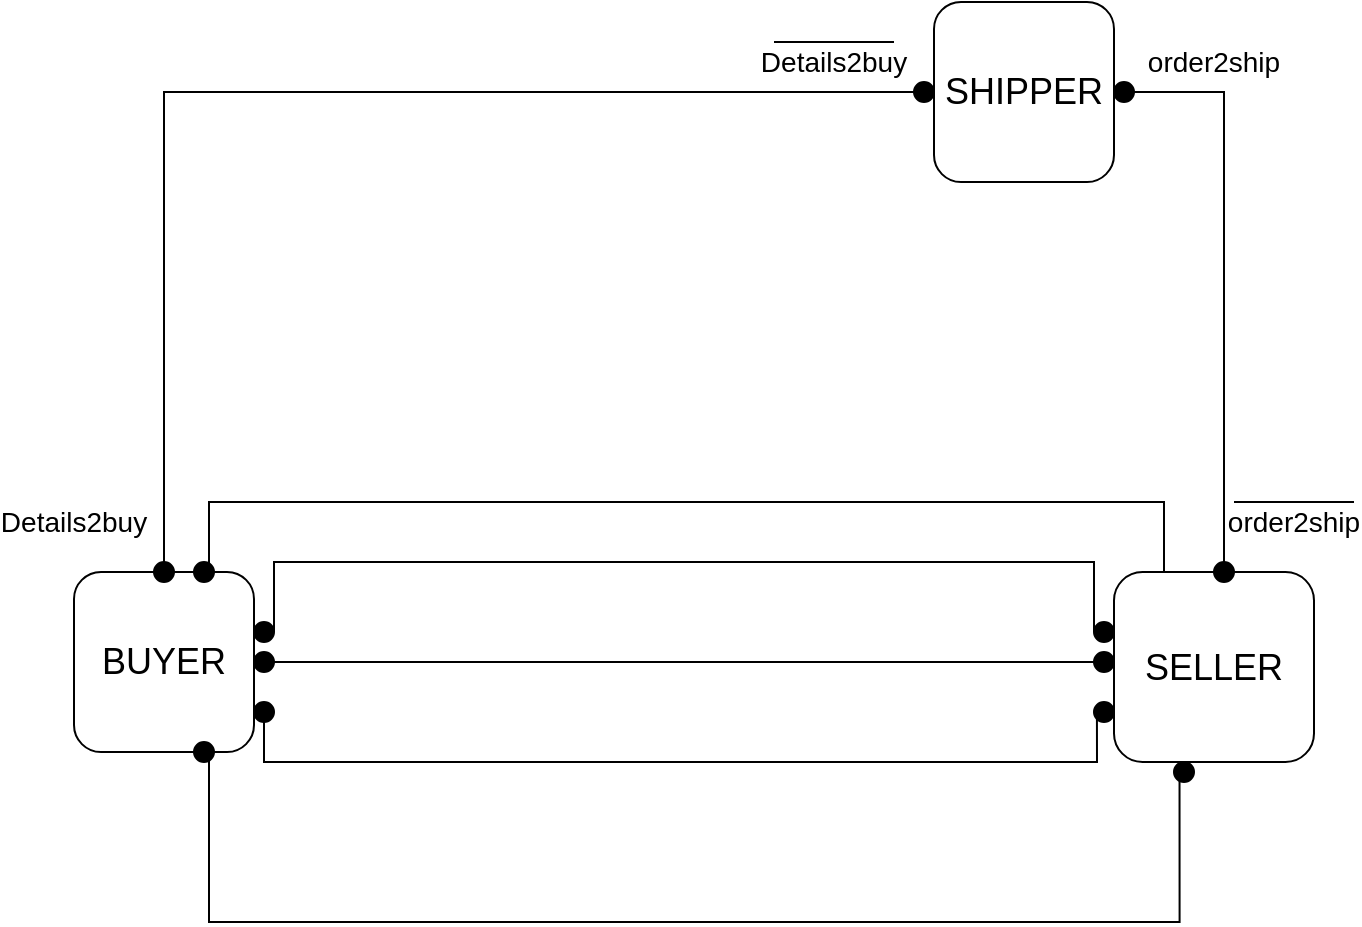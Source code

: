 <mxfile version="13.0.1" type="github"><diagram id="7vv8aJOuIRNofFbkinTi" name="Page-1"><mxGraphModel dx="2062" dy="1123" grid="1" gridSize="10" guides="1" tooltips="1" connect="1" arrows="1" fold="1" page="1" pageScale="1" pageWidth="827" pageHeight="1169" math="0" shadow="0"><root><mxCell id="0"/><mxCell id="1" parent="0"/><mxCell id="mgVR8EuRZ8aXLEWtIeHX-27" style="edgeStyle=orthogonalEdgeStyle;rounded=0;orthogonalLoop=1;jettySize=auto;html=1;exitX=1;exitY=0.5;exitDx=0;exitDy=0;endArrow=none;endFill=0;" edge="1" parent="1" source="mgVR8EuRZ8aXLEWtIeHX-40" target="mgVR8EuRZ8aXLEWtIeHX-2"><mxGeometry relative="1" as="geometry"><Array as="points"><mxPoint x="460" y="540"/><mxPoint x="460" y="540"/></Array></mxGeometry></mxCell><mxCell id="mgVR8EuRZ8aXLEWtIeHX-34" style="edgeStyle=orthogonalEdgeStyle;rounded=0;orthogonalLoop=1;jettySize=auto;html=1;exitX=0.75;exitY=0;exitDx=0;exitDy=0;entryX=0.25;entryY=0;entryDx=0;entryDy=0;endArrow=none;endFill=0;" edge="1" parent="1" source="mgVR8EuRZ8aXLEWtIeHX-1" target="mgVR8EuRZ8aXLEWtIeHX-2"><mxGeometry relative="1" as="geometry"><Array as="points"><mxPoint x="198" y="460"/><mxPoint x="675" y="460"/></Array></mxGeometry></mxCell><mxCell id="mgVR8EuRZ8aXLEWtIeHX-1" value="&lt;font style=&quot;font-size: 18px&quot;&gt;BUYER&lt;/font&gt;" style="rounded=1;whiteSpace=wrap;html=1;" vertex="1" parent="1"><mxGeometry x="130" y="495" width="90" height="90" as="geometry"/></mxCell><mxCell id="mgVR8EuRZ8aXLEWtIeHX-2" value="&lt;font style=&quot;font-size: 18px&quot;&gt;SELLER&lt;/font&gt;" style="rounded=1;whiteSpace=wrap;html=1;" vertex="1" parent="1"><mxGeometry x="650" y="495" width="100" height="95" as="geometry"/></mxCell><mxCell id="mgVR8EuRZ8aXLEWtIeHX-8" style="edgeStyle=orthogonalEdgeStyle;orthogonalLoop=1;jettySize=auto;html=1;exitX=0.5;exitY=1;exitDx=0;exitDy=0;rounded=0;endArrow=none;endFill=0;entryX=0.5;entryY=0;entryDx=0;entryDy=0;" edge="1" parent="1" source="mgVR8EuRZ8aXLEWtIeHX-6" target="mgVR8EuRZ8aXLEWtIeHX-1"><mxGeometry relative="1" as="geometry"><mxPoint x="200" y="390" as="targetPoint"/><Array as="points"><mxPoint x="555" y="255"/><mxPoint x="175" y="255"/></Array></mxGeometry></mxCell><mxCell id="mgVR8EuRZ8aXLEWtIeHX-6" value="" style="ellipse;whiteSpace=wrap;html=1;aspect=fixed;fillColor=#000000;" vertex="1" parent="1"><mxGeometry x="550" y="250" width="10" height="10" as="geometry"/></mxCell><mxCell id="mgVR8EuRZ8aXLEWtIeHX-16" style="edgeStyle=orthogonalEdgeStyle;rounded=0;orthogonalLoop=1;jettySize=auto;html=1;exitX=0.5;exitY=1;exitDx=0;exitDy=0;entryX=0.5;entryY=0;entryDx=0;entryDy=0;endArrow=none;endFill=0;" edge="1" parent="1" source="mgVR8EuRZ8aXLEWtIeHX-13" target="mgVR8EuRZ8aXLEWtIeHX-2"><mxGeometry relative="1" as="geometry"><Array as="points"><mxPoint x="655" y="255"/><mxPoint x="705" y="255"/></Array></mxGeometry></mxCell><mxCell id="mgVR8EuRZ8aXLEWtIeHX-13" value="" style="ellipse;whiteSpace=wrap;html=1;aspect=fixed;fillColor=#000000;" vertex="1" parent="1"><mxGeometry x="650" y="250" width="10" height="10" as="geometry"/></mxCell><mxCell id="mgVR8EuRZ8aXLEWtIeHX-17" value="&lt;font style=&quot;font-size: 14px&quot;&gt;Details2buy&lt;/font&gt;" style="text;html=1;strokeColor=none;fillColor=none;align=center;verticalAlign=middle;whiteSpace=wrap;rounded=0;" vertex="1" parent="1"><mxGeometry x="490" y="230" width="40" height="20" as="geometry"/></mxCell><mxCell id="mgVR8EuRZ8aXLEWtIeHX-21" value="&lt;font style=&quot;font-size: 18px&quot;&gt;SHIPPER&lt;/font&gt;" style="rounded=1;whiteSpace=wrap;html=1;" vertex="1" parent="1"><mxGeometry x="560" y="210" width="90" height="90" as="geometry"/></mxCell><mxCell id="mgVR8EuRZ8aXLEWtIeHX-30" value="" style="ellipse;whiteSpace=wrap;html=1;aspect=fixed;fillColor=#000000;" vertex="1" parent="1"><mxGeometry x="700" y="490" width="10" height="10" as="geometry"/></mxCell><mxCell id="mgVR8EuRZ8aXLEWtIeHX-31" value="" style="ellipse;whiteSpace=wrap;html=1;aspect=fixed;fillColor=#000000;" vertex="1" parent="1"><mxGeometry x="640" y="520" width="10" height="10" as="geometry"/></mxCell><mxCell id="mgVR8EuRZ8aXLEWtIeHX-42" style="edgeStyle=orthogonalEdgeStyle;rounded=0;orthogonalLoop=1;jettySize=auto;html=1;exitX=1;exitY=0.5;exitDx=0;exitDy=0;entryX=0;entryY=0.5;entryDx=0;entryDy=0;endArrow=none;endFill=0;" edge="1" parent="1" source="mgVR8EuRZ8aXLEWtIeHX-38" target="mgVR8EuRZ8aXLEWtIeHX-31"><mxGeometry relative="1" as="geometry"><Array as="points"><mxPoint x="230" y="490"/><mxPoint x="640" y="490"/></Array></mxGeometry></mxCell><mxCell id="mgVR8EuRZ8aXLEWtIeHX-38" value="" style="ellipse;whiteSpace=wrap;html=1;aspect=fixed;fillColor=#000000;" vertex="1" parent="1"><mxGeometry x="220" y="520" width="10" height="10" as="geometry"/></mxCell><mxCell id="mgVR8EuRZ8aXLEWtIeHX-40" value="" style="ellipse;whiteSpace=wrap;html=1;aspect=fixed;fillColor=#000000;" vertex="1" parent="1"><mxGeometry x="220" y="535" width="10" height="10" as="geometry"/></mxCell><mxCell id="mgVR8EuRZ8aXLEWtIeHX-48" style="edgeStyle=orthogonalEdgeStyle;rounded=0;orthogonalLoop=1;jettySize=auto;html=1;exitX=0.5;exitY=1;exitDx=0;exitDy=0;entryX=0;entryY=1;entryDx=0;entryDy=0;endArrow=none;endFill=0;" edge="1" parent="1" source="mgVR8EuRZ8aXLEWtIeHX-43" target="mgVR8EuRZ8aXLEWtIeHX-45"><mxGeometry relative="1" as="geometry"><Array as="points"><mxPoint x="225" y="590"/><mxPoint x="642" y="590"/></Array></mxGeometry></mxCell><mxCell id="mgVR8EuRZ8aXLEWtIeHX-43" value="" style="ellipse;whiteSpace=wrap;html=1;aspect=fixed;fillColor=#000000;" vertex="1" parent="1"><mxGeometry x="220" y="560" width="10" height="10" as="geometry"/></mxCell><mxCell id="mgVR8EuRZ8aXLEWtIeHX-44" style="edgeStyle=orthogonalEdgeStyle;rounded=0;orthogonalLoop=1;jettySize=auto;html=1;exitX=1;exitY=0.75;exitDx=0;exitDy=0;entryX=0;entryY=0.75;entryDx=0;entryDy=0;endArrow=none;endFill=0;" edge="1" parent="1" source="mgVR8EuRZ8aXLEWtIeHX-1" target="mgVR8EuRZ8aXLEWtIeHX-43"><mxGeometry relative="1" as="geometry"><mxPoint x="220" y="562.5" as="sourcePoint"/><mxPoint x="650" y="566.25" as="targetPoint"/><Array as="points"/></mxGeometry></mxCell><mxCell id="mgVR8EuRZ8aXLEWtIeHX-45" value="" style="ellipse;whiteSpace=wrap;html=1;aspect=fixed;fillColor=#000000;" vertex="1" parent="1"><mxGeometry x="640" y="560" width="10" height="10" as="geometry"/></mxCell><mxCell id="mgVR8EuRZ8aXLEWtIeHX-47" value="" style="ellipse;whiteSpace=wrap;html=1;aspect=fixed;fillColor=#000000;" vertex="1" parent="1"><mxGeometry x="640" y="535" width="10" height="10" as="geometry"/></mxCell><mxCell id="mgVR8EuRZ8aXLEWtIeHX-49" value="" style="ellipse;whiteSpace=wrap;html=1;aspect=fixed;fillColor=#000000;" vertex="1" parent="1"><mxGeometry x="190" y="490" width="10" height="10" as="geometry"/></mxCell><mxCell id="mgVR8EuRZ8aXLEWtIeHX-50" value="" style="ellipse;whiteSpace=wrap;html=1;aspect=fixed;fillColor=#000000;" vertex="1" parent="1"><mxGeometry x="170" y="490" width="10" height="10" as="geometry"/></mxCell><mxCell id="mgVR8EuRZ8aXLEWtIeHX-51" value="" style="ellipse;whiteSpace=wrap;html=1;aspect=fixed;fillColor=#000000;" vertex="1" parent="1"><mxGeometry x="190" y="580" width="10" height="10" as="geometry"/></mxCell><mxCell id="mgVR8EuRZ8aXLEWtIeHX-52" value="" style="ellipse;whiteSpace=wrap;html=1;aspect=fixed;fillColor=#000000;" vertex="1" parent="1"><mxGeometry x="680" y="590" width="10" height="10" as="geometry"/></mxCell><mxCell id="mgVR8EuRZ8aXLEWtIeHX-53" style="edgeStyle=orthogonalEdgeStyle;rounded=0;orthogonalLoop=1;jettySize=auto;html=1;exitX=0.75;exitY=1;exitDx=0;exitDy=0;entryX=0.25;entryY=1;entryDx=0;entryDy=0;endArrow=none;endFill=0;" edge="1" parent="1" source="mgVR8EuRZ8aXLEWtIeHX-1" target="mgVR8EuRZ8aXLEWtIeHX-52"><mxGeometry relative="1" as="geometry"><mxPoint x="197.5" y="585" as="sourcePoint"/><mxPoint x="675" y="590" as="targetPoint"/><Array as="points"><mxPoint x="198" y="670"/><mxPoint x="683" y="670"/></Array></mxGeometry></mxCell><mxCell id="mgVR8EuRZ8aXLEWtIeHX-54" value="&lt;font style=&quot;font-size: 14px&quot;&gt;Details2buy&lt;/font&gt;" style="text;html=1;strokeColor=none;fillColor=none;align=center;verticalAlign=middle;whiteSpace=wrap;rounded=0;rotation=0;" vertex="1" parent="1"><mxGeometry x="110" y="460" width="40" height="20" as="geometry"/></mxCell><mxCell id="mgVR8EuRZ8aXLEWtIeHX-55" value="&lt;div&gt;&lt;font style=&quot;font-size: 14px&quot;&gt;order2ship&lt;/font&gt;&lt;/div&gt;" style="text;html=1;strokeColor=none;fillColor=none;align=center;verticalAlign=middle;whiteSpace=wrap;rounded=0;" vertex="1" parent="1"><mxGeometry x="680" y="230" width="40" height="20" as="geometry"/></mxCell><mxCell id="mgVR8EuRZ8aXLEWtIeHX-57" value="&lt;div&gt;&lt;font style=&quot;font-size: 14px&quot;&gt;order2ship&lt;/font&gt;&lt;/div&gt;" style="text;html=1;strokeColor=none;fillColor=none;align=center;verticalAlign=middle;whiteSpace=wrap;rounded=0;" vertex="1" parent="1"><mxGeometry x="720" y="460" width="40" height="20" as="geometry"/></mxCell><mxCell id="mgVR8EuRZ8aXLEWtIeHX-58" value="" style="endArrow=none;html=1;" edge="1" parent="1"><mxGeometry width="50" height="50" relative="1" as="geometry"><mxPoint x="480" y="230" as="sourcePoint"/><mxPoint x="540" y="230" as="targetPoint"/></mxGeometry></mxCell><mxCell id="mgVR8EuRZ8aXLEWtIeHX-59" value="" style="endArrow=none;html=1;" edge="1" parent="1"><mxGeometry width="50" height="50" relative="1" as="geometry"><mxPoint x="710" y="460" as="sourcePoint"/><mxPoint x="770" y="460" as="targetPoint"/></mxGeometry></mxCell></root></mxGraphModel></diagram></mxfile>
